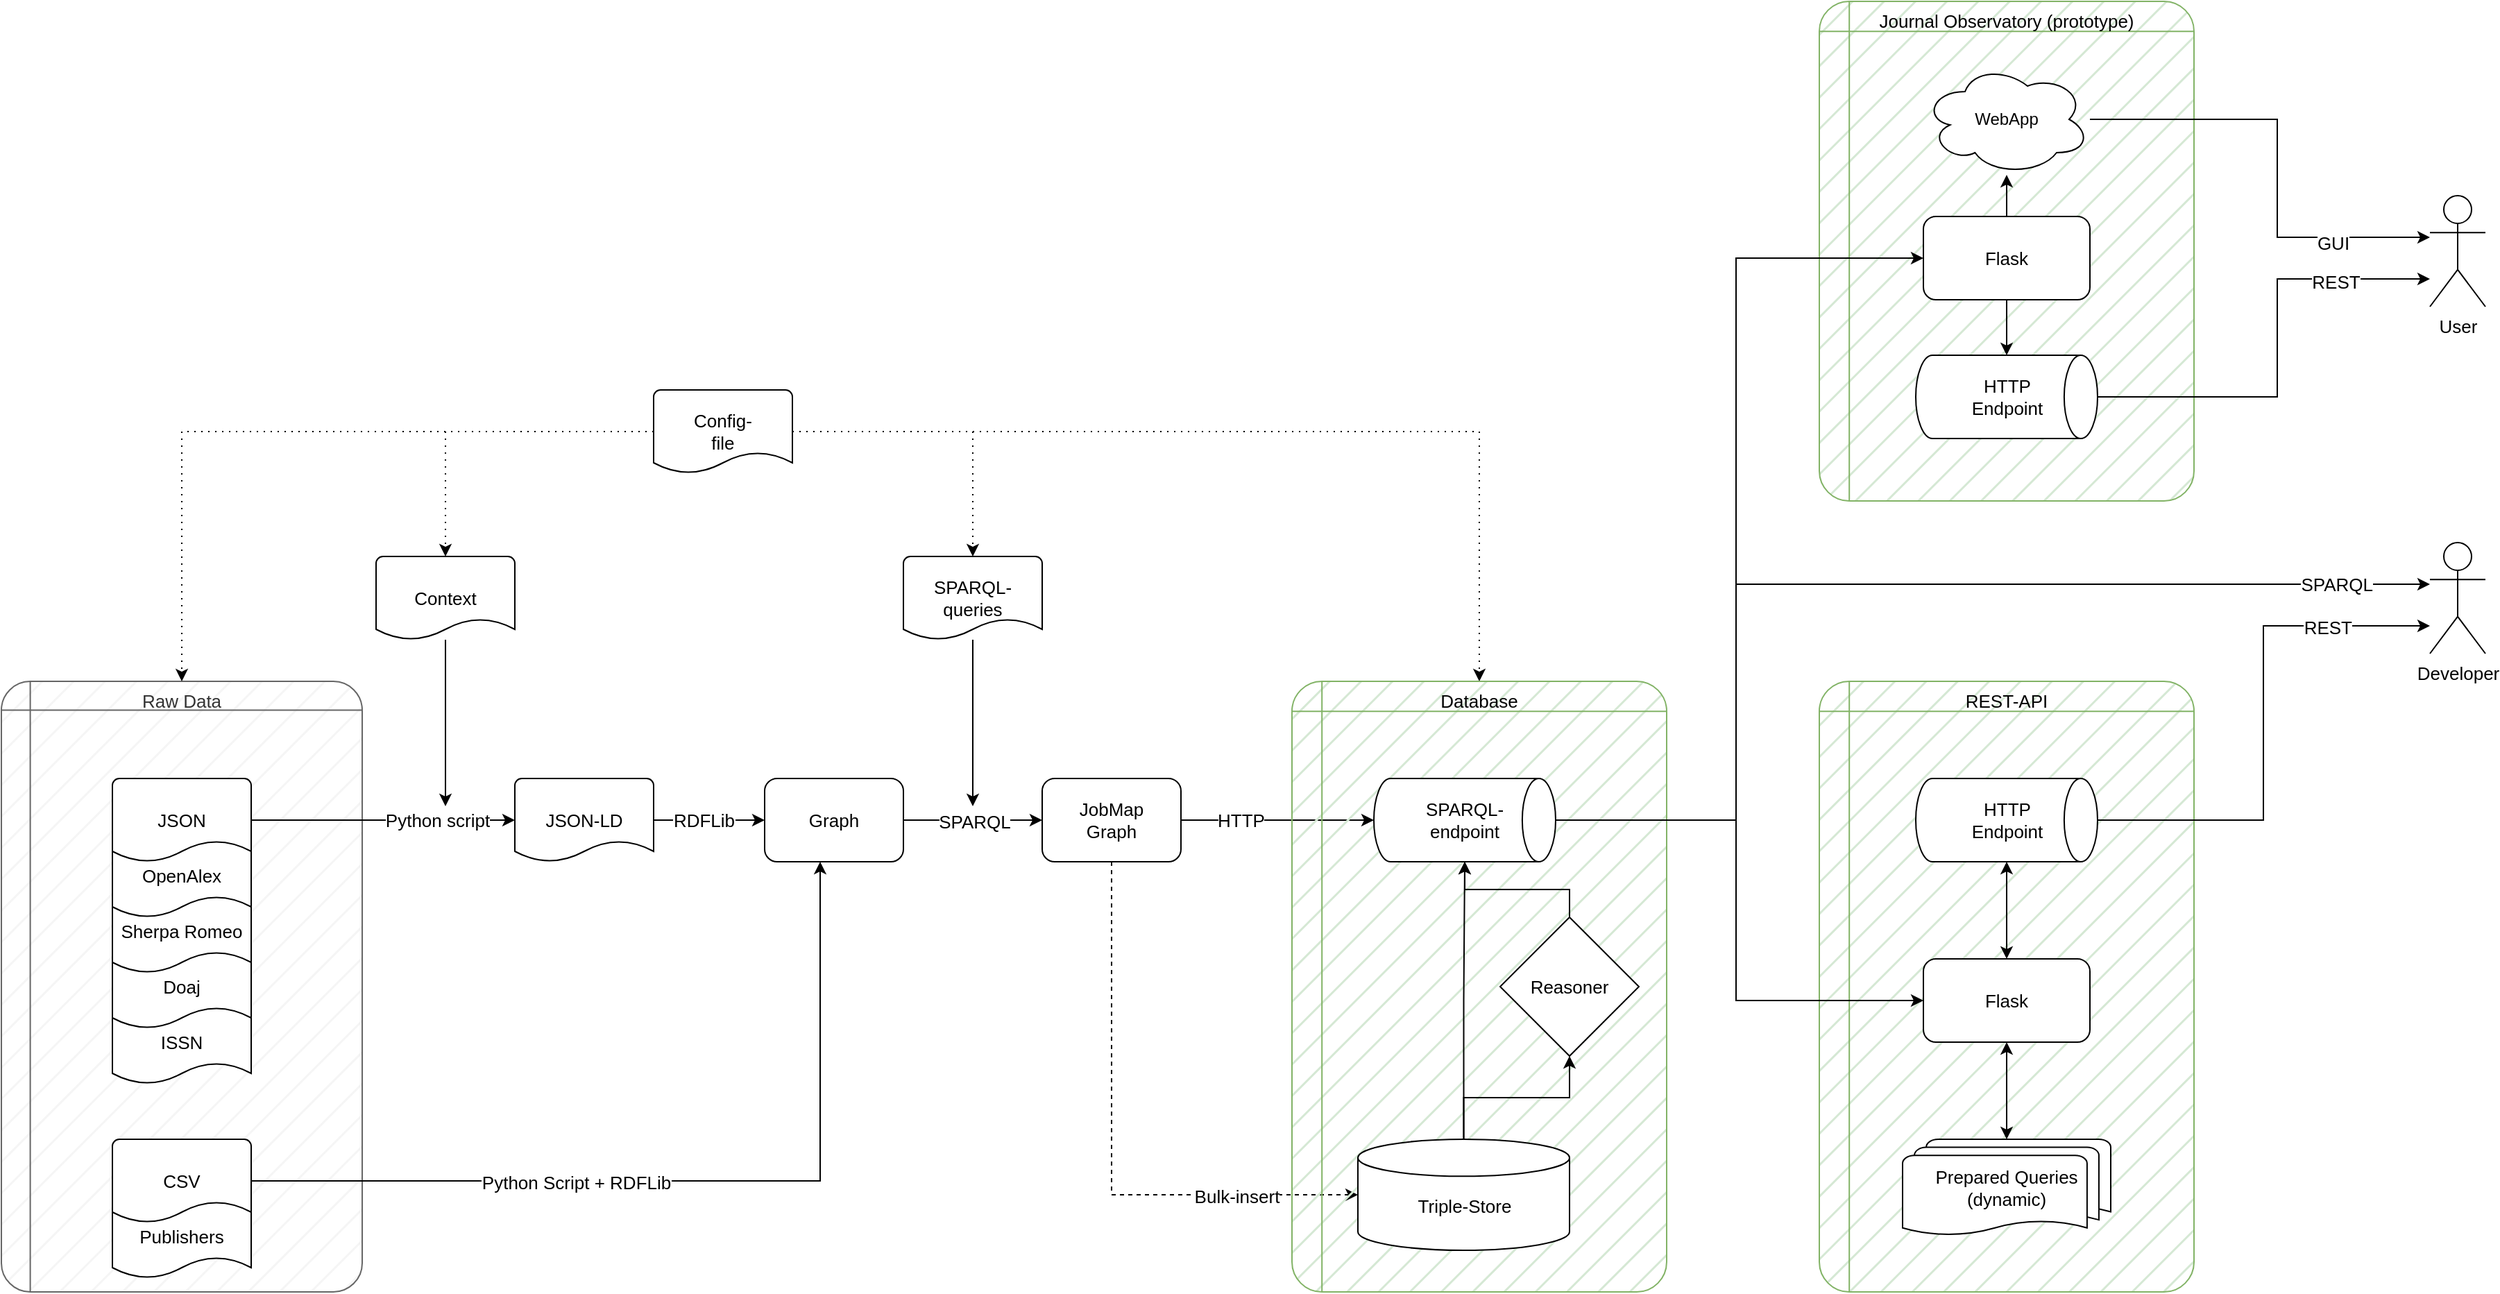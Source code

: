 <mxfile version="20.3.0" type="device" pages="3"><diagram id="MVSMKFAmurCKHKammYGv" name="Pagina-1"><mxGraphModel dx="1754" dy="1262" grid="1" gridSize="10" guides="1" tooltips="1" connect="1" arrows="1" fold="1" page="0" pageScale="1" pageWidth="827" pageHeight="1169" math="0" shadow="0"><root><mxCell id="0"/><mxCell id="1" parent="0"/><mxCell id="OYl2lMFcDW433jI4vJPV-47" value="&lt;div style=&quot;font-size: 13px;&quot;&gt;&lt;span style=&quot;background-color: initial; font-size: 13px;&quot;&gt;Raw Data&lt;/span&gt;&lt;/div&gt;" style="shape=internalStorage;whiteSpace=wrap;html=1;dx=15;dy=15;rounded=1;arcSize=8;strokeWidth=1;fontFamily=Helvetica;fontSize=13;align=center;verticalAlign=top;fillColor=#f5f5f5;fillStyle=hatch;strokeColor=#666666;fontColor=#333333;fontStyle=0" parent="1" vertex="1"><mxGeometry x="-110" y="210" width="260" height="440" as="geometry"/></mxCell><mxCell id="owqt5Rlj1xwHyW1-Dzs3-5" value="Publishers" style="strokeWidth=1;html=1;shape=mxgraph.flowchart.document2;whiteSpace=wrap;size=0.25;fontFamily=Helvetica;fontSize=13;fontStyle=0" vertex="1" parent="1"><mxGeometry x="-30" y="580" width="100" height="60" as="geometry"/></mxCell><mxCell id="OYl2lMFcDW433jI4vJPV-8" style="edgeStyle=orthogonalEdgeStyle;rounded=0;orthogonalLoop=1;jettySize=auto;html=1;fontFamily=Helvetica;fontSize=13;fontStyle=0" parent="1" source="OYl2lMFcDW433jI4vJPV-1" target="OYl2lMFcDW433jI4vJPV-3" edge="1"><mxGeometry relative="1" as="geometry"/></mxCell><mxCell id="OYl2lMFcDW433jI4vJPV-67" value="Python script" style="edgeLabel;html=1;align=center;verticalAlign=middle;resizable=0;points=[];fontSize=13;fontFamily=Helvetica;fontStyle=0" parent="OYl2lMFcDW433jI4vJPV-8" vertex="1" connectable="0"><mxGeometry x="0.303" relative="1" as="geometry"><mxPoint x="10" as="offset"/></mxGeometry></mxCell><mxCell id="OYl2lMFcDW433jI4vJPV-11" style="edgeStyle=orthogonalEdgeStyle;rounded=0;orthogonalLoop=1;jettySize=auto;html=1;fontFamily=Helvetica;fontSize=13;fontStyle=0" parent="1" source="OYl2lMFcDW433jI4vJPV-2" edge="1"><mxGeometry relative="1" as="geometry"><mxPoint x="210" y="300" as="targetPoint"/></mxGeometry></mxCell><mxCell id="OYl2lMFcDW433jI4vJPV-2" value="Context" style="strokeWidth=1;html=1;shape=mxgraph.flowchart.document2;whiteSpace=wrap;size=0.25;fontFamily=Helvetica;fontSize=13;fontStyle=0" parent="1" vertex="1"><mxGeometry x="160" y="120" width="100" height="60" as="geometry"/></mxCell><mxCell id="OYl2lMFcDW433jI4vJPV-9" style="edgeStyle=orthogonalEdgeStyle;rounded=0;orthogonalLoop=1;jettySize=auto;html=1;fontFamily=Helvetica;fontSize=13;fontStyle=0" parent="1" source="OYl2lMFcDW433jI4vJPV-3" target="OYl2lMFcDW433jI4vJPV-6" edge="1"><mxGeometry relative="1" as="geometry"/></mxCell><mxCell id="OYl2lMFcDW433jI4vJPV-30" value="RDFLib" style="edgeLabel;html=1;align=center;verticalAlign=middle;resizable=0;points=[];fontSize=13;fontFamily=Helvetica;fontStyle=0" parent="OYl2lMFcDW433jI4vJPV-9" vertex="1" connectable="0"><mxGeometry x="-0.193" y="2" relative="1" as="geometry"><mxPoint x="3" y="2" as="offset"/></mxGeometry></mxCell><mxCell id="OYl2lMFcDW433jI4vJPV-3" value="JSON-LD" style="strokeWidth=1;html=1;shape=mxgraph.flowchart.document2;whiteSpace=wrap;size=0.25;fontFamily=Helvetica;fontSize=13;fontStyle=0" parent="1" vertex="1"><mxGeometry x="260" y="280" width="100" height="60" as="geometry"/></mxCell><mxCell id="OYl2lMFcDW433jI4vJPV-10" style="edgeStyle=orthogonalEdgeStyle;rounded=0;orthogonalLoop=1;jettySize=auto;html=1;fontFamily=Helvetica;fontSize=13;fontStyle=0" parent="1" source="OYl2lMFcDW433jI4vJPV-6" target="OYl2lMFcDW433jI4vJPV-7" edge="1"><mxGeometry relative="1" as="geometry"/></mxCell><mxCell id="OYl2lMFcDW433jI4vJPV-68" value="SPARQL" style="edgeLabel;html=1;align=center;verticalAlign=middle;resizable=0;points=[];fontSize=13;fontFamily=Helvetica;fontStyle=0" parent="OYl2lMFcDW433jI4vJPV-10" vertex="1" connectable="0"><mxGeometry x="0.205" y="-2" relative="1" as="geometry"><mxPoint x="-10" y="-1" as="offset"/></mxGeometry></mxCell><mxCell id="OYl2lMFcDW433jI4vJPV-6" value="Graph" style="rounded=1;whiteSpace=wrap;html=1;fontFamily=Helvetica;fontSize=13;strokeWidth=1;fontStyle=0" parent="1" vertex="1"><mxGeometry x="440" y="280" width="100" height="60" as="geometry"/></mxCell><mxCell id="OYl2lMFcDW433jI4vJPV-15" style="edgeStyle=orthogonalEdgeStyle;rounded=0;orthogonalLoop=1;jettySize=auto;html=1;fontFamily=Helvetica;fontSize=13;dashed=1;dashPattern=1 4;fontStyle=0" parent="1" source="OYl2lMFcDW433jI4vJPV-14" target="OYl2lMFcDW433jI4vJPV-47" edge="1"><mxGeometry relative="1" as="geometry"/></mxCell><mxCell id="OYl2lMFcDW433jI4vJPV-29" style="edgeStyle=orthogonalEdgeStyle;rounded=0;orthogonalLoop=1;jettySize=auto;html=1;dashed=1;fontFamily=Helvetica;fontSize=13;dashPattern=1 4;fontStyle=0" parent="1" source="OYl2lMFcDW433jI4vJPV-14" target="OYl2lMFcDW433jI4vJPV-18" edge="1"><mxGeometry relative="1" as="geometry"/></mxCell><mxCell id="OYl2lMFcDW433jI4vJPV-49" style="edgeStyle=orthogonalEdgeStyle;rounded=0;orthogonalLoop=1;jettySize=auto;html=1;fontFamily=Helvetica;fontSize=13;dashed=1;dashPattern=1 4;fontStyle=0" parent="1" source="OYl2lMFcDW433jI4vJPV-14" target="OYl2lMFcDW433jI4vJPV-2" edge="1"><mxGeometry relative="1" as="geometry"/></mxCell><mxCell id="OYl2lMFcDW433jI4vJPV-50" style="edgeStyle=orthogonalEdgeStyle;rounded=0;orthogonalLoop=1;jettySize=auto;html=1;fontFamily=Helvetica;fontSize=13;dashed=1;dashPattern=1 4;fontStyle=0" parent="1" source="OYl2lMFcDW433jI4vJPV-14" target="OYl2lMFcDW433jI4vJPV-5" edge="1"><mxGeometry relative="1" as="geometry"/></mxCell><mxCell id="OYl2lMFcDW433jI4vJPV-14" value="Config-&lt;br style=&quot;font-size: 13px;&quot;&gt;file" style="strokeWidth=1;html=1;shape=mxgraph.flowchart.document2;whiteSpace=wrap;size=0.25;fontFamily=Helvetica;fontSize=13;fontStyle=0" parent="1" vertex="1"><mxGeometry x="360" width="100" height="60" as="geometry"/></mxCell><mxCell id="OYl2lMFcDW433jI4vJPV-5" value="SPARQL-&lt;br style=&quot;font-size: 13px;&quot;&gt;queries" style="strokeWidth=1;html=1;shape=mxgraph.flowchart.document2;whiteSpace=wrap;size=0.25;fontFamily=Helvetica;fontSize=13;fontStyle=0" parent="1" vertex="1"><mxGeometry x="540" y="120" width="100" height="60" as="geometry"/></mxCell><mxCell id="OYl2lMFcDW433jI4vJPV-26" style="edgeStyle=orthogonalEdgeStyle;rounded=0;orthogonalLoop=1;jettySize=auto;html=1;fontFamily=Helvetica;fontSize=13;fontStyle=0" parent="1" source="OYl2lMFcDW433jI4vJPV-7" target="OYl2lMFcDW433jI4vJPV-20" edge="1"><mxGeometry relative="1" as="geometry"/></mxCell><mxCell id="OYl2lMFcDW433jI4vJPV-31" value="HTTP" style="edgeLabel;html=1;align=center;verticalAlign=middle;resizable=0;points=[];fontSize=13;fontFamily=Helvetica;fontStyle=0" parent="OYl2lMFcDW433jI4vJPV-26" vertex="1" connectable="0"><mxGeometry x="-0.247" y="2" relative="1" as="geometry"><mxPoint x="-10" y="2" as="offset"/></mxGeometry></mxCell><mxCell id="OYl2lMFcDW433jI4vJPV-28" style="edgeStyle=orthogonalEdgeStyle;rounded=0;orthogonalLoop=1;jettySize=auto;html=1;fontFamily=Helvetica;fontSize=13;dashed=1;fontStyle=0" parent="1" source="OYl2lMFcDW433jI4vJPV-7" target="OYl2lMFcDW433jI4vJPV-16" edge="1"><mxGeometry relative="1" as="geometry"><Array as="points"><mxPoint x="690" y="580"/></Array></mxGeometry></mxCell><mxCell id="OYl2lMFcDW433jI4vJPV-32" value="Bulk-insert" style="edgeLabel;html=1;align=center;verticalAlign=middle;resizable=0;points=[];fontSize=13;fontFamily=Helvetica;fontStyle=0" parent="OYl2lMFcDW433jI4vJPV-28" vertex="1" connectable="0"><mxGeometry x="0.133" y="-3" relative="1" as="geometry"><mxPoint x="93" y="4" as="offset"/></mxGeometry></mxCell><mxCell id="OYl2lMFcDW433jI4vJPV-7" value="JobMap&lt;br style=&quot;font-size: 13px;&quot;&gt;Graph" style="rounded=1;whiteSpace=wrap;html=1;fontFamily=Helvetica;fontSize=13;strokeWidth=1;fontStyle=0" parent="1" vertex="1"><mxGeometry x="640" y="280" width="100" height="60" as="geometry"/></mxCell><mxCell id="OYl2lMFcDW433jI4vJPV-12" style="edgeStyle=orthogonalEdgeStyle;rounded=0;orthogonalLoop=1;jettySize=auto;html=1;fontFamily=Helvetica;fontSize=13;fontStyle=0" parent="1" source="OYl2lMFcDW433jI4vJPV-5" edge="1"><mxGeometry relative="1" as="geometry"><mxPoint x="590" y="300" as="targetPoint"/></mxGeometry></mxCell><mxCell id="OYl2lMFcDW433jI4vJPV-27" value="" style="group;fontSize=13;fontStyle=0" parent="1" vertex="1" connectable="0"><mxGeometry x="820" y="210" width="270" height="440" as="geometry"/></mxCell><mxCell id="OYl2lMFcDW433jI4vJPV-18" value="&lt;div style=&quot;font-size: 13px;&quot;&gt;&lt;span style=&quot;background-color: initial; font-size: 13px;&quot;&gt;Database&lt;/span&gt;&lt;/div&gt;" style="shape=internalStorage;whiteSpace=wrap;html=1;dx=15;dy=15;rounded=1;arcSize=8;strokeWidth=1;fontFamily=Helvetica;fontSize=13;align=center;verticalAlign=top;fillColor=#d5e8d4;fillStyle=hatch;strokeColor=#82b366;fontStyle=0" parent="OYl2lMFcDW433jI4vJPV-27" vertex="1"><mxGeometry width="270" height="440" as="geometry"/></mxCell><mxCell id="OYl2lMFcDW433jI4vJPV-16" value="&lt;br style=&quot;font-size: 13px;&quot;&gt;Triple-Store" style="strokeWidth=1;html=1;shape=mxgraph.flowchart.database;whiteSpace=wrap;fontFamily=Helvetica;fontSize=13;fontStyle=0" parent="OYl2lMFcDW433jI4vJPV-27" vertex="1"><mxGeometry x="47.5" y="330" width="152.5" height="80" as="geometry"/></mxCell><mxCell id="OYl2lMFcDW433jI4vJPV-20" value="SPARQL-&lt;br style=&quot;font-size: 13px;&quot;&gt;endpoint" style="strokeWidth=1;html=1;shape=mxgraph.flowchart.direct_data;whiteSpace=wrap;fontFamily=Helvetica;fontSize=13;fillColor=default;fontStyle=0" parent="OYl2lMFcDW433jI4vJPV-27" vertex="1"><mxGeometry x="59" y="70" width="131" height="60" as="geometry"/></mxCell><mxCell id="OYl2lMFcDW433jI4vJPV-23" style="edgeStyle=orthogonalEdgeStyle;rounded=0;orthogonalLoop=1;jettySize=auto;html=1;fontFamily=Helvetica;fontSize=13;fontStyle=0" parent="OYl2lMFcDW433jI4vJPV-27" source="OYl2lMFcDW433jI4vJPV-16" target="OYl2lMFcDW433jI4vJPV-20" edge="1"><mxGeometry relative="1" as="geometry"/></mxCell><mxCell id="OYl2lMFcDW433jI4vJPV-25" style="rounded=0;orthogonalLoop=1;jettySize=auto;html=1;fontFamily=Helvetica;fontSize=13;edgeStyle=orthogonalEdgeStyle;fontStyle=0" parent="OYl2lMFcDW433jI4vJPV-27" source="OYl2lMFcDW433jI4vJPV-22" target="OYl2lMFcDW433jI4vJPV-20" edge="1"><mxGeometry relative="1" as="geometry"/></mxCell><mxCell id="OYl2lMFcDW433jI4vJPV-22" value="Reasoner" style="strokeWidth=1;html=1;shape=mxgraph.flowchart.decision;whiteSpace=wrap;fillStyle=auto;fontFamily=Helvetica;fontSize=13;fontStyle=0" parent="OYl2lMFcDW433jI4vJPV-27" vertex="1"><mxGeometry x="150" y="170" width="100" height="100" as="geometry"/></mxCell><mxCell id="OYl2lMFcDW433jI4vJPV-24" style="rounded=0;orthogonalLoop=1;jettySize=auto;html=1;fontFamily=Helvetica;fontSize=13;edgeStyle=orthogonalEdgeStyle;fontStyle=0" parent="OYl2lMFcDW433jI4vJPV-27" source="OYl2lMFcDW433jI4vJPV-16" target="OYl2lMFcDW433jI4vJPV-22" edge="1"><mxGeometry relative="1" as="geometry"/></mxCell><mxCell id="OYl2lMFcDW433jI4vJPV-35" style="edgeStyle=orthogonalEdgeStyle;rounded=0;orthogonalLoop=1;jettySize=auto;html=1;fontFamily=Helvetica;fontSize=13;fontStyle=0" parent="1" source="OYl2lMFcDW433jI4vJPV-33" target="OYl2lMFcDW433jI4vJPV-6" edge="1"><mxGeometry relative="1" as="geometry"><Array as="points"><mxPoint x="480" y="570"/></Array></mxGeometry></mxCell><mxCell id="OYl2lMFcDW433jI4vJPV-37" value="Python Script + RDFLib" style="edgeLabel;html=1;align=center;verticalAlign=middle;resizable=0;points=[];fontSize=13;fontFamily=Helvetica;fontStyle=0" parent="OYl2lMFcDW433jI4vJPV-35" vertex="1" connectable="0"><mxGeometry x="-0.519" y="-1" relative="1" as="geometry"><mxPoint x="80" as="offset"/></mxGeometry></mxCell><mxCell id="OYl2lMFcDW433jI4vJPV-33" value="CSV" style="strokeWidth=1;html=1;shape=mxgraph.flowchart.document2;whiteSpace=wrap;size=0.25;fontFamily=Helvetica;fontSize=13;fontStyle=0" parent="1" vertex="1"><mxGeometry x="-30" y="540" width="100" height="60" as="geometry"/></mxCell><mxCell id="OYl2lMFcDW433jI4vJPV-53" value="&lt;div style=&quot;font-size: 13px;&quot;&gt;&lt;span style=&quot;background-color: initial; font-size: 13px;&quot;&gt;REST-API&lt;/span&gt;&lt;/div&gt;" style="shape=internalStorage;whiteSpace=wrap;html=1;dx=15;dy=15;rounded=1;arcSize=8;strokeWidth=1;fontFamily=Helvetica;fontSize=13;align=center;verticalAlign=top;fillColor=#d5e8d4;fillStyle=hatch;strokeColor=#82b366;fontStyle=0" parent="1" vertex="1"><mxGeometry x="1200" y="210" width="270" height="440" as="geometry"/></mxCell><mxCell id="OYl2lMFcDW433jI4vJPV-63" style="edgeStyle=orthogonalEdgeStyle;rounded=0;orthogonalLoop=1;jettySize=auto;html=1;fontFamily=Helvetica;fontSize=13;fontStyle=0" parent="1" source="OYl2lMFcDW433jI4vJPV-55" edge="1" target="FDl1hDKSFhKGpshshyp9-9"><mxGeometry relative="1" as="geometry"><mxPoint x="1880" y="200" as="targetPoint"/><Array as="points"><mxPoint x="1520" y="310"/><mxPoint x="1520" y="170"/></Array></mxGeometry></mxCell><mxCell id="OYl2lMFcDW433jI4vJPV-70" value="REST" style="edgeLabel;html=1;align=right;verticalAlign=middle;resizable=0;points=[];fontSize=13;fontFamily=Helvetica;fontStyle=0" parent="OYl2lMFcDW433jI4vJPV-63" vertex="1" connectable="0"><mxGeometry x="0.866" y="-1" relative="1" as="geometry"><mxPoint x="-30" as="offset"/></mxGeometry></mxCell><mxCell id="OYl2lMFcDW433jI4vJPV-55" value="HTTP&lt;br style=&quot;font-size: 13px;&quot;&gt;Endpoint" style="strokeWidth=1;html=1;shape=mxgraph.flowchart.direct_data;whiteSpace=wrap;fontFamily=Helvetica;fontSize=13;fillColor=default;fontStyle=0" parent="1" vertex="1"><mxGeometry x="1269.5" y="280" width="131" height="60" as="geometry"/></mxCell><mxCell id="OYl2lMFcDW433jI4vJPV-61" value="Prepared Queries&lt;br style=&quot;font-size: 13px;&quot;&gt;(dynamic)" style="strokeWidth=1;html=1;shape=mxgraph.flowchart.multi-document;whiteSpace=wrap;fillStyle=auto;fontFamily=Helvetica;fontSize=13;fontStyle=0" parent="1" vertex="1"><mxGeometry x="1260" y="540" width="150" height="70" as="geometry"/></mxCell><mxCell id="OYl2lMFcDW433jI4vJPV-64" style="edgeStyle=orthogonalEdgeStyle;rounded=0;orthogonalLoop=1;jettySize=auto;html=1;fontFamily=Helvetica;fontSize=13;startArrow=classic;startFill=1;fontStyle=0" parent="1" source="OYl2lMFcDW433jI4vJPV-62" target="OYl2lMFcDW433jI4vJPV-55" edge="1"><mxGeometry relative="1" as="geometry"/></mxCell><mxCell id="OYl2lMFcDW433jI4vJPV-66" style="edgeStyle=orthogonalEdgeStyle;rounded=0;orthogonalLoop=1;jettySize=auto;html=1;fontFamily=Helvetica;fontSize=13;startArrow=classic;startFill=1;fontStyle=0" parent="1" source="OYl2lMFcDW433jI4vJPV-62" target="OYl2lMFcDW433jI4vJPV-61" edge="1"><mxGeometry relative="1" as="geometry"/></mxCell><mxCell id="OYl2lMFcDW433jI4vJPV-62" value="Flask" style="rounded=1;whiteSpace=wrap;html=1;fillStyle=auto;fontFamily=Helvetica;fontSize=13;strokeWidth=1;fontStyle=0" parent="1" vertex="1"><mxGeometry x="1275" y="410" width="120" height="60" as="geometry"/></mxCell><mxCell id="OYl2lMFcDW433jI4vJPV-65" style="edgeStyle=orthogonalEdgeStyle;rounded=0;orthogonalLoop=1;jettySize=auto;html=1;fontFamily=Helvetica;fontSize=13;fontStyle=0" parent="1" source="OYl2lMFcDW433jI4vJPV-20" target="OYl2lMFcDW433jI4vJPV-62" edge="1"><mxGeometry relative="1" as="geometry"><Array as="points"><mxPoint x="1140" y="310"/><mxPoint x="1140" y="440"/></Array></mxGeometry></mxCell><mxCell id="owqt5Rlj1xwHyW1-Dzs3-4" value="ISSN" style="strokeWidth=1;html=1;shape=mxgraph.flowchart.document2;whiteSpace=wrap;size=0.25;fontFamily=Helvetica;fontSize=13;fontStyle=0" vertex="1" parent="1"><mxGeometry x="-30" y="440" width="100" height="60" as="geometry"/></mxCell><mxCell id="owqt5Rlj1xwHyW1-Dzs3-3" value="Doaj" style="strokeWidth=1;html=1;shape=mxgraph.flowchart.document2;whiteSpace=wrap;size=0.25;fontFamily=Helvetica;fontSize=13;fontStyle=0" vertex="1" parent="1"><mxGeometry x="-30" y="400" width="100" height="60" as="geometry"/></mxCell><mxCell id="owqt5Rlj1xwHyW1-Dzs3-2" value="Sherpa Romeo" style="strokeWidth=1;html=1;shape=mxgraph.flowchart.document2;whiteSpace=wrap;size=0.25;fontFamily=Helvetica;fontSize=13;fontStyle=0" vertex="1" parent="1"><mxGeometry x="-30" y="360" width="100" height="60" as="geometry"/></mxCell><mxCell id="owqt5Rlj1xwHyW1-Dzs3-1" value="OpenAlex&lt;span style=&quot;color: rgba(0, 0, 0, 0); font-family: monospace; font-size: 0px; text-align: start;&quot;&gt;%3CmxGraphModel%3E%3Croot%3E%3CmxCell%20id%3D%220%22%2F%3E%3CmxCell%20id%3D%221%22%20parent%3D%220%22%2F%3E%3CmxCell%20id%3D%222%22%20value%3D%22JSON%22%20style%3D%22strokeWidth%3D1%3Bhtml%3D1%3Bshape%3Dmxgraph.flowchart.document2%3BwhiteSpace%3Dwrap%3Bsize%3D0.25%3BfontFamily%3DHelvetica%3BfontSize%3D13%3BfontStyle%3D0%22%20vertex%3D%221%22%20parent%3D%221%22%3E%3CmxGeometry%20x%3D%22-30%22%20y%3D%22280%22%20width%3D%22100%22%20height%3D%2260%22%20as%3D%22geometry%22%2F%3E%3C%2FmxCell%3E%3C%2Froot%3E%3C%2FmxGraphModel%3E&lt;/span&gt;" style="strokeWidth=1;html=1;shape=mxgraph.flowchart.document2;whiteSpace=wrap;size=0.25;fontFamily=Helvetica;fontSize=13;fontStyle=0" vertex="1" parent="1"><mxGeometry x="-30" y="320" width="100" height="60" as="geometry"/></mxCell><mxCell id="OYl2lMFcDW433jI4vJPV-1" value="JSON" style="strokeWidth=1;html=1;shape=mxgraph.flowchart.document2;whiteSpace=wrap;size=0.25;fontFamily=Helvetica;fontSize=13;fontStyle=0" parent="1" vertex="1"><mxGeometry x="-30" y="280" width="100" height="60" as="geometry"/></mxCell><mxCell id="FDl1hDKSFhKGpshshyp9-6" value="" style="group" vertex="1" connectable="0" parent="1"><mxGeometry x="1200" y="-280" width="270" height="360" as="geometry"/></mxCell><mxCell id="FDl1hDKSFhKGpshshyp9-1" value="&lt;div style=&quot;font-size: 13px;&quot;&gt;&lt;span style=&quot;background-color: initial; font-size: 13px;&quot;&gt;Journal Observatory (prototype)&lt;/span&gt;&lt;/div&gt;" style="shape=internalStorage;whiteSpace=wrap;html=1;dx=15;dy=15;rounded=1;arcSize=8;strokeWidth=1;fontFamily=Helvetica;fontSize=13;align=center;verticalAlign=top;fillColor=#d5e8d4;fillStyle=hatch;strokeColor=#82b366;fontStyle=0" vertex="1" parent="FDl1hDKSFhKGpshshyp9-6"><mxGeometry width="270" height="360" as="geometry"/></mxCell><mxCell id="FDl1hDKSFhKGpshshyp9-7" style="edgeStyle=orthogonalEdgeStyle;rounded=0;orthogonalLoop=1;jettySize=auto;html=1;" edge="1" parent="FDl1hDKSFhKGpshshyp9-6" source="FDl1hDKSFhKGpshshyp9-2" target="FDl1hDKSFhKGpshshyp9-5"><mxGeometry relative="1" as="geometry"/></mxCell><mxCell id="FDl1hDKSFhKGpshshyp9-2" value="Flask" style="rounded=1;whiteSpace=wrap;html=1;fillStyle=auto;fontFamily=Helvetica;fontSize=13;strokeWidth=1;fontStyle=0" vertex="1" parent="FDl1hDKSFhKGpshshyp9-6"><mxGeometry x="75" y="155" width="120" height="60" as="geometry"/></mxCell><mxCell id="FDl1hDKSFhKGpshshyp9-3" value="HTTP&lt;br style=&quot;font-size: 13px;&quot;&gt;Endpoint" style="strokeWidth=1;html=1;shape=mxgraph.flowchart.direct_data;whiteSpace=wrap;fontFamily=Helvetica;fontSize=13;fillColor=default;fontStyle=0" vertex="1" parent="FDl1hDKSFhKGpshshyp9-6"><mxGeometry x="69.5" y="255" width="131" height="60" as="geometry"/></mxCell><mxCell id="FDl1hDKSFhKGpshshyp9-4" style="edgeStyle=orthogonalEdgeStyle;rounded=0;orthogonalLoop=1;jettySize=auto;html=1;" edge="1" parent="FDl1hDKSFhKGpshshyp9-6" source="FDl1hDKSFhKGpshshyp9-2" target="FDl1hDKSFhKGpshshyp9-3"><mxGeometry relative="1" as="geometry"/></mxCell><mxCell id="FDl1hDKSFhKGpshshyp9-5" value="WebApp" style="ellipse;shape=cloud;whiteSpace=wrap;html=1;" vertex="1" parent="FDl1hDKSFhKGpshshyp9-6"><mxGeometry x="75" y="45" width="120" height="80" as="geometry"/></mxCell><mxCell id="FDl1hDKSFhKGpshshyp9-8" value="User" style="shape=umlActor;verticalLabelPosition=bottom;verticalAlign=top;html=1;outlineConnect=0;fontSize=13;" vertex="1" parent="1"><mxGeometry x="1640" y="-140" width="40" height="80" as="geometry"/></mxCell><mxCell id="FDl1hDKSFhKGpshshyp9-9" value="Developer" style="shape=umlActor;verticalLabelPosition=bottom;verticalAlign=top;html=1;outlineConnect=0;fontSize=13;" vertex="1" parent="1"><mxGeometry x="1640" y="110" width="40" height="80" as="geometry"/></mxCell><mxCell id="FDl1hDKSFhKGpshshyp9-10" style="edgeStyle=orthogonalEdgeStyle;rounded=0;orthogonalLoop=1;jettySize=auto;html=1;" edge="1" parent="1" source="OYl2lMFcDW433jI4vJPV-20" target="FDl1hDKSFhKGpshshyp9-2"><mxGeometry relative="1" as="geometry"><Array as="points"><mxPoint x="1140" y="310"/><mxPoint x="1140" y="-95"/></Array></mxGeometry></mxCell><mxCell id="OYl2lMFcDW433jI4vJPV-51" style="edgeStyle=orthogonalEdgeStyle;rounded=0;orthogonalLoop=1;jettySize=auto;html=1;fontFamily=Helvetica;fontSize=13;fontStyle=0" parent="1" source="OYl2lMFcDW433jI4vJPV-20" edge="1" target="FDl1hDKSFhKGpshshyp9-9"><mxGeometry relative="1" as="geometry"><mxPoint x="1880" y="140" as="targetPoint"/><Array as="points"><mxPoint x="1140" y="310"/><mxPoint x="1140" y="140"/></Array></mxGeometry></mxCell><mxCell id="FDl1hDKSFhKGpshshyp9-11" value="SPARQL" style="edgeLabel;html=1;align=right;verticalAlign=middle;resizable=0;points=[];fontSize=13;fontFamily=Helvetica;fontStyle=0" vertex="1" connectable="0" parent="1"><mxGeometry x="1579.998" y="140" as="geometry"><mxPoint x="20" as="offset"/></mxGeometry></mxCell><mxCell id="FDl1hDKSFhKGpshshyp9-14" style="edgeStyle=orthogonalEdgeStyle;rounded=0;orthogonalLoop=1;jettySize=auto;html=1;" edge="1" parent="1" source="FDl1hDKSFhKGpshshyp9-3" target="FDl1hDKSFhKGpshshyp9-8"><mxGeometry relative="1" as="geometry"><Array as="points"><mxPoint x="1530" y="5"/><mxPoint x="1530" y="-80"/></Array></mxGeometry></mxCell><mxCell id="FDl1hDKSFhKGpshshyp9-16" value="REST" style="edgeLabel;html=1;align=center;verticalAlign=middle;resizable=0;points=[];fontSize=13;" vertex="1" connectable="0" parent="FDl1hDKSFhKGpshshyp9-14"><mxGeometry x="0.58" y="-2" relative="1" as="geometry"><mxPoint as="offset"/></mxGeometry></mxCell><mxCell id="FDl1hDKSFhKGpshshyp9-15" style="edgeStyle=orthogonalEdgeStyle;rounded=0;orthogonalLoop=1;jettySize=auto;html=1;" edge="1" parent="1" source="FDl1hDKSFhKGpshshyp9-5" target="FDl1hDKSFhKGpshshyp9-8"><mxGeometry relative="1" as="geometry"><Array as="points"><mxPoint x="1530" y="-195"/><mxPoint x="1530" y="-110"/></Array></mxGeometry></mxCell><mxCell id="FDl1hDKSFhKGpshshyp9-17" value="GUI" style="edgeLabel;html=1;align=center;verticalAlign=middle;resizable=0;points=[];fontSize=13;" vertex="1" connectable="0" parent="FDl1hDKSFhKGpshshyp9-15"><mxGeometry x="0.546" y="-4" relative="1" as="geometry"><mxPoint x="5" as="offset"/></mxGeometry></mxCell></root></mxGraphModel></diagram><diagram name="Translation" id="sYjRMdspxLm2aWLChJIe"><mxGraphModel dx="1822" dy="905" grid="1" gridSize="10" guides="1" tooltips="1" connect="1" arrows="1" fold="1" page="0" pageScale="1" pageWidth="827" pageHeight="1169" math="0" shadow="0"><root><mxCell id="c2gxaEiidWVU3qyEdAq_-0"/><mxCell id="c2gxaEiidWVU3qyEdAq_-1" parent="c2gxaEiidWVU3qyEdAq_-0"/><mxCell id="c2gxaEiidWVU3qyEdAq_-2" value="&lt;div style=&quot;font-size: 13px;&quot;&gt;&lt;span style=&quot;background-color: initial; font-size: 13px;&quot;&gt;Raw Data&lt;/span&gt;&lt;/div&gt;" style="shape=internalStorage;whiteSpace=wrap;html=1;dx=15;dy=15;rounded=1;arcSize=8;strokeWidth=1;fontFamily=Helvetica;fontSize=13;align=center;verticalAlign=top;fillColor=#f5f5f5;fillStyle=hatch;strokeColor=#666666;fontColor=#333333;fontStyle=0" vertex="1" parent="c2gxaEiidWVU3qyEdAq_-1"><mxGeometry x="-110" y="210" width="260" height="460" as="geometry"/></mxCell><mxCell id="c2gxaEiidWVU3qyEdAq_-3" value="Publishers" style="strokeWidth=1;html=1;shape=mxgraph.flowchart.document2;whiteSpace=wrap;size=0.25;fontFamily=Helvetica;fontSize=13;fontStyle=0;fillColor=#d5e8d4;strokeColor=#82b366;" vertex="1" parent="c2gxaEiidWVU3qyEdAq_-1"><mxGeometry x="-30" y="580" width="100" height="60" as="geometry"/></mxCell><mxCell id="c2gxaEiidWVU3qyEdAq_-4" style="edgeStyle=orthogonalEdgeStyle;rounded=0;orthogonalLoop=1;jettySize=auto;html=1;fontFamily=Helvetica;fontSize=13;fontStyle=0" edge="1" parent="c2gxaEiidWVU3qyEdAq_-1" source="c2gxaEiidWVU3qyEdAq_-50" target="c2gxaEiidWVU3qyEdAq_-10"><mxGeometry relative="1" as="geometry"/></mxCell><mxCell id="c2gxaEiidWVU3qyEdAq_-5" value="Python script" style="edgeLabel;html=1;align=center;verticalAlign=middle;resizable=0;points=[];fontSize=13;fontFamily=Helvetica;fontStyle=0" vertex="1" connectable="0" parent="c2gxaEiidWVU3qyEdAq_-4"><mxGeometry x="0.303" relative="1" as="geometry"><mxPoint x="10" as="offset"/></mxGeometry></mxCell><mxCell id="c2gxaEiidWVU3qyEdAq_-6" style="edgeStyle=orthogonalEdgeStyle;rounded=0;orthogonalLoop=1;jettySize=auto;html=1;fontFamily=Helvetica;fontSize=13;fontStyle=0" edge="1" parent="c2gxaEiidWVU3qyEdAq_-1" source="c2gxaEiidWVU3qyEdAq_-7"><mxGeometry relative="1" as="geometry"><mxPoint x="210" y="300" as="targetPoint"/></mxGeometry></mxCell><mxCell id="c2gxaEiidWVU3qyEdAq_-7" value="Context" style="strokeWidth=1;html=1;shape=mxgraph.flowchart.document2;whiteSpace=wrap;size=0.25;fontFamily=Helvetica;fontSize=13;fontStyle=0" vertex="1" parent="c2gxaEiidWVU3qyEdAq_-1"><mxGeometry x="160" y="120" width="100" height="60" as="geometry"/></mxCell><mxCell id="c2gxaEiidWVU3qyEdAq_-8" style="edgeStyle=orthogonalEdgeStyle;rounded=0;orthogonalLoop=1;jettySize=auto;html=1;fontFamily=Helvetica;fontSize=13;fontStyle=0" edge="1" parent="c2gxaEiidWVU3qyEdAq_-1" source="c2gxaEiidWVU3qyEdAq_-10" target="c2gxaEiidWVU3qyEdAq_-13"><mxGeometry relative="1" as="geometry"/></mxCell><mxCell id="c2gxaEiidWVU3qyEdAq_-9" value="RDFLib" style="edgeLabel;html=1;align=center;verticalAlign=middle;resizable=0;points=[];fontSize=13;fontFamily=Helvetica;fontStyle=0" vertex="1" connectable="0" parent="c2gxaEiidWVU3qyEdAq_-8"><mxGeometry x="-0.193" y="2" relative="1" as="geometry"><mxPoint x="3" y="2" as="offset"/></mxGeometry></mxCell><mxCell id="c2gxaEiidWVU3qyEdAq_-10" value="JSON-LD" style="strokeWidth=1;html=1;shape=mxgraph.flowchart.document2;whiteSpace=wrap;size=0.25;fontFamily=Helvetica;fontSize=13;fontStyle=0" vertex="1" parent="c2gxaEiidWVU3qyEdAq_-1"><mxGeometry x="260" y="280" width="100" height="60" as="geometry"/></mxCell><mxCell id="c2gxaEiidWVU3qyEdAq_-11" style="edgeStyle=orthogonalEdgeStyle;rounded=0;orthogonalLoop=1;jettySize=auto;html=1;fontFamily=Helvetica;fontSize=13;fontStyle=0" edge="1" parent="c2gxaEiidWVU3qyEdAq_-1" source="c2gxaEiidWVU3qyEdAq_-13" target="c2gxaEiidWVU3qyEdAq_-24"><mxGeometry relative="1" as="geometry"/></mxCell><mxCell id="c2gxaEiidWVU3qyEdAq_-12" value="SPARQL" style="edgeLabel;html=1;align=center;verticalAlign=middle;resizable=0;points=[];fontSize=13;fontFamily=Helvetica;fontStyle=0" vertex="1" connectable="0" parent="c2gxaEiidWVU3qyEdAq_-11"><mxGeometry x="0.205" y="-2" relative="1" as="geometry"><mxPoint x="-10" y="-1" as="offset"/></mxGeometry></mxCell><mxCell id="c2gxaEiidWVU3qyEdAq_-13" value="Graph" style="rounded=1;whiteSpace=wrap;html=1;fontFamily=Helvetica;fontSize=13;strokeWidth=1;fontStyle=0" vertex="1" parent="c2gxaEiidWVU3qyEdAq_-1"><mxGeometry x="440" y="280" width="100" height="60" as="geometry"/></mxCell><mxCell id="c2gxaEiidWVU3qyEdAq_-14" style="edgeStyle=orthogonalEdgeStyle;rounded=0;orthogonalLoop=1;jettySize=auto;html=1;fontFamily=Helvetica;fontSize=13;dashed=1;dashPattern=1 4;fontStyle=0" edge="1" parent="c2gxaEiidWVU3qyEdAq_-1" source="c2gxaEiidWVU3qyEdAq_-18" target="c2gxaEiidWVU3qyEdAq_-2"><mxGeometry relative="1" as="geometry"/></mxCell><mxCell id="c2gxaEiidWVU3qyEdAq_-15" style="edgeStyle=orthogonalEdgeStyle;rounded=0;orthogonalLoop=1;jettySize=auto;html=1;dashed=1;fontFamily=Helvetica;fontSize=13;dashPattern=1 4;fontStyle=0" edge="1" parent="c2gxaEiidWVU3qyEdAq_-1" source="c2gxaEiidWVU3qyEdAq_-18" target="c2gxaEiidWVU3qyEdAq_-27"><mxGeometry relative="1" as="geometry"/></mxCell><mxCell id="c2gxaEiidWVU3qyEdAq_-16" style="edgeStyle=orthogonalEdgeStyle;rounded=0;orthogonalLoop=1;jettySize=auto;html=1;fontFamily=Helvetica;fontSize=13;dashed=1;dashPattern=1 4;fontStyle=0" edge="1" parent="c2gxaEiidWVU3qyEdAq_-1" source="c2gxaEiidWVU3qyEdAq_-18" target="c2gxaEiidWVU3qyEdAq_-7"><mxGeometry relative="1" as="geometry"/></mxCell><mxCell id="c2gxaEiidWVU3qyEdAq_-17" style="edgeStyle=orthogonalEdgeStyle;rounded=0;orthogonalLoop=1;jettySize=auto;html=1;fontFamily=Helvetica;fontSize=13;dashed=1;dashPattern=1 4;fontStyle=0" edge="1" parent="c2gxaEiidWVU3qyEdAq_-1" source="c2gxaEiidWVU3qyEdAq_-18" target="c2gxaEiidWVU3qyEdAq_-19"><mxGeometry relative="1" as="geometry"/></mxCell><mxCell id="c2gxaEiidWVU3qyEdAq_-18" value="Config-&lt;br style=&quot;font-size: 13px;&quot;&gt;file" style="strokeWidth=1;html=1;shape=mxgraph.flowchart.document2;whiteSpace=wrap;size=0.25;fontFamily=Helvetica;fontSize=13;fontStyle=0" vertex="1" parent="c2gxaEiidWVU3qyEdAq_-1"><mxGeometry x="360" width="100" height="60" as="geometry"/></mxCell><mxCell id="c2gxaEiidWVU3qyEdAq_-19" value="SPARQL-&lt;br style=&quot;font-size: 13px;&quot;&gt;queries" style="strokeWidth=1;html=1;shape=mxgraph.flowchart.document2;whiteSpace=wrap;size=0.25;fontFamily=Helvetica;fontSize=13;fontStyle=0" vertex="1" parent="c2gxaEiidWVU3qyEdAq_-1"><mxGeometry x="540" y="120" width="100" height="60" as="geometry"/></mxCell><mxCell id="c2gxaEiidWVU3qyEdAq_-20" style="edgeStyle=orthogonalEdgeStyle;rounded=0;orthogonalLoop=1;jettySize=auto;html=1;fontFamily=Helvetica;fontSize=13;fontStyle=0" edge="1" parent="c2gxaEiidWVU3qyEdAq_-1" source="c2gxaEiidWVU3qyEdAq_-24" target="c2gxaEiidWVU3qyEdAq_-29"><mxGeometry relative="1" as="geometry"/></mxCell><mxCell id="c2gxaEiidWVU3qyEdAq_-21" value="HTTP" style="edgeLabel;html=1;align=center;verticalAlign=middle;resizable=0;points=[];fontSize=13;fontFamily=Helvetica;fontStyle=0" vertex="1" connectable="0" parent="c2gxaEiidWVU3qyEdAq_-20"><mxGeometry x="-0.247" y="2" relative="1" as="geometry"><mxPoint x="-10" y="2" as="offset"/></mxGeometry></mxCell><mxCell id="c2gxaEiidWVU3qyEdAq_-22" style="edgeStyle=orthogonalEdgeStyle;rounded=0;orthogonalLoop=1;jettySize=auto;html=1;fontFamily=Helvetica;fontSize=13;dashed=1;fontStyle=0" edge="1" parent="c2gxaEiidWVU3qyEdAq_-1" source="c2gxaEiidWVU3qyEdAq_-24" target="c2gxaEiidWVU3qyEdAq_-28"><mxGeometry relative="1" as="geometry"><Array as="points"><mxPoint x="690" y="580"/></Array></mxGeometry></mxCell><mxCell id="c2gxaEiidWVU3qyEdAq_-23" value="Bulk-insert" style="edgeLabel;html=1;align=center;verticalAlign=middle;resizable=0;points=[];fontSize=13;fontFamily=Helvetica;fontStyle=0" vertex="1" connectable="0" parent="c2gxaEiidWVU3qyEdAq_-22"><mxGeometry x="0.133" y="-3" relative="1" as="geometry"><mxPoint x="83" y="4" as="offset"/></mxGeometry></mxCell><mxCell id="c2gxaEiidWVU3qyEdAq_-24" value="PAD" style="rounded=1;whiteSpace=wrap;html=1;fontFamily=Helvetica;fontSize=13;strokeWidth=2;fontStyle=1;fillColor=#f8cecc;strokeColor=#b85450;" vertex="1" parent="c2gxaEiidWVU3qyEdAq_-1"><mxGeometry x="640" y="280" width="100" height="60" as="geometry"/></mxCell><mxCell id="c2gxaEiidWVU3qyEdAq_-25" style="edgeStyle=orthogonalEdgeStyle;rounded=0;orthogonalLoop=1;jettySize=auto;html=1;fontFamily=Helvetica;fontSize=13;fontStyle=0" edge="1" parent="c2gxaEiidWVU3qyEdAq_-1" source="c2gxaEiidWVU3qyEdAq_-19"><mxGeometry relative="1" as="geometry"><mxPoint x="590" y="300" as="targetPoint"/></mxGeometry></mxCell><mxCell id="c2gxaEiidWVU3qyEdAq_-26" value="" style="group;fontSize=13;fontStyle=0" vertex="1" connectable="0" parent="c2gxaEiidWVU3qyEdAq_-1"><mxGeometry x="820" y="210" width="270" height="440" as="geometry"/></mxCell><mxCell id="c2gxaEiidWVU3qyEdAq_-27" value="&lt;div style=&quot;font-size: 13px;&quot;&gt;&lt;span style=&quot;background-color: initial; font-size: 13px;&quot;&gt;Database&lt;/span&gt;&lt;/div&gt;" style="shape=internalStorage;whiteSpace=wrap;html=1;dx=15;dy=15;rounded=1;arcSize=8;strokeWidth=1;fontFamily=Helvetica;fontSize=13;align=center;verticalAlign=top;fillColor=#d5e8d4;fillStyle=hatch;strokeColor=#82b366;fontStyle=0" vertex="1" parent="c2gxaEiidWVU3qyEdAq_-26"><mxGeometry width="270" height="440" as="geometry"/></mxCell><mxCell id="c2gxaEiidWVU3qyEdAq_-28" value="&lt;br style=&quot;font-size: 13px;&quot;&gt;Triple-Store" style="strokeWidth=1;html=1;shape=mxgraph.flowchart.database;whiteSpace=wrap;fontFamily=Helvetica;fontSize=13;fontStyle=0" vertex="1" parent="c2gxaEiidWVU3qyEdAq_-26"><mxGeometry x="47.5" y="330" width="152.5" height="80" as="geometry"/></mxCell><mxCell id="c2gxaEiidWVU3qyEdAq_-29" value="SPARQL-&lt;br style=&quot;font-size: 13px;&quot;&gt;endpoint" style="strokeWidth=1;html=1;shape=mxgraph.flowchart.direct_data;whiteSpace=wrap;fontFamily=Helvetica;fontSize=13;fillColor=default;fontStyle=0" vertex="1" parent="c2gxaEiidWVU3qyEdAq_-26"><mxGeometry x="59" y="70" width="131" height="60" as="geometry"/></mxCell><mxCell id="c2gxaEiidWVU3qyEdAq_-30" style="edgeStyle=orthogonalEdgeStyle;rounded=0;orthogonalLoop=1;jettySize=auto;html=1;fontFamily=Helvetica;fontSize=13;fontStyle=0" edge="1" parent="c2gxaEiidWVU3qyEdAq_-26" source="c2gxaEiidWVU3qyEdAq_-28" target="c2gxaEiidWVU3qyEdAq_-29"><mxGeometry relative="1" as="geometry"/></mxCell><mxCell id="c2gxaEiidWVU3qyEdAq_-31" style="rounded=0;orthogonalLoop=1;jettySize=auto;html=1;fontFamily=Helvetica;fontSize=13;edgeStyle=orthogonalEdgeStyle;fontStyle=0" edge="1" parent="c2gxaEiidWVU3qyEdAq_-26" source="c2gxaEiidWVU3qyEdAq_-32" target="c2gxaEiidWVU3qyEdAq_-29"><mxGeometry relative="1" as="geometry"/></mxCell><mxCell id="c2gxaEiidWVU3qyEdAq_-32" value="Reasoner" style="strokeWidth=1;html=1;shape=mxgraph.flowchart.decision;whiteSpace=wrap;fillStyle=auto;fontFamily=Helvetica;fontSize=13;fontStyle=0" vertex="1" parent="c2gxaEiidWVU3qyEdAq_-26"><mxGeometry x="150" y="170" width="100" height="100" as="geometry"/></mxCell><mxCell id="c2gxaEiidWVU3qyEdAq_-33" style="rounded=0;orthogonalLoop=1;jettySize=auto;html=1;fontFamily=Helvetica;fontSize=13;edgeStyle=orthogonalEdgeStyle;fontStyle=0" edge="1" parent="c2gxaEiidWVU3qyEdAq_-26" source="c2gxaEiidWVU3qyEdAq_-28" target="c2gxaEiidWVU3qyEdAq_-32"><mxGeometry relative="1" as="geometry"/></mxCell><mxCell id="c2gxaEiidWVU3qyEdAq_-34" style="edgeStyle=orthogonalEdgeStyle;rounded=0;orthogonalLoop=1;jettySize=auto;html=1;fontFamily=Helvetica;fontSize=13;fontStyle=0" edge="1" parent="c2gxaEiidWVU3qyEdAq_-1" source="c2gxaEiidWVU3qyEdAq_-36" target="c2gxaEiidWVU3qyEdAq_-13"><mxGeometry relative="1" as="geometry"><Array as="points"><mxPoint x="490" y="570"/></Array></mxGeometry></mxCell><mxCell id="c2gxaEiidWVU3qyEdAq_-35" value="Python Script + RDFLib" style="edgeLabel;html=1;align=center;verticalAlign=middle;resizable=0;points=[];fontSize=13;fontFamily=Helvetica;fontStyle=0" vertex="1" connectable="0" parent="c2gxaEiidWVU3qyEdAq_-34"><mxGeometry x="-0.519" y="-1" relative="1" as="geometry"><mxPoint x="80" as="offset"/></mxGeometry></mxCell><mxCell id="c2gxaEiidWVU3qyEdAq_-36" value="CSV" style="strokeWidth=1;html=1;shape=mxgraph.flowchart.document2;whiteSpace=wrap;size=0.25;fontFamily=Helvetica;fontSize=13;fontStyle=2" vertex="1" parent="c2gxaEiidWVU3qyEdAq_-1"><mxGeometry x="-30" y="540" width="100" height="60" as="geometry"/></mxCell><mxCell id="c2gxaEiidWVU3qyEdAq_-46" value="ISSN" style="strokeWidth=1;html=1;shape=mxgraph.flowchart.document2;whiteSpace=wrap;size=0.25;fontFamily=Helvetica;fontSize=13;fontStyle=0;fillColor=#d5e8d4;strokeColor=#82b366;" vertex="1" parent="c2gxaEiidWVU3qyEdAq_-1"><mxGeometry x="-30" y="440" width="100" height="60" as="geometry"/></mxCell><mxCell id="c2gxaEiidWVU3qyEdAq_-47" value="Doaj" style="strokeWidth=1;html=1;shape=mxgraph.flowchart.document2;whiteSpace=wrap;size=0.25;fontFamily=Helvetica;fontSize=13;fontStyle=0;fillColor=#d5e8d4;strokeColor=#82b366;" vertex="1" parent="c2gxaEiidWVU3qyEdAq_-1"><mxGeometry x="-30" y="400" width="100" height="60" as="geometry"/></mxCell><mxCell id="c2gxaEiidWVU3qyEdAq_-48" value="Sherpa Romeo" style="strokeWidth=1;html=1;shape=mxgraph.flowchart.document2;whiteSpace=wrap;size=0.25;fontFamily=Helvetica;fontSize=13;fontStyle=0;fillColor=#d5e8d4;strokeColor=#82b366;" vertex="1" parent="c2gxaEiidWVU3qyEdAq_-1"><mxGeometry x="-30" y="360" width="100" height="60" as="geometry"/></mxCell><mxCell id="c2gxaEiidWVU3qyEdAq_-49" value="OpenAlex&lt;span style=&quot;color: rgba(0, 0, 0, 0); font-family: monospace; font-size: 0px; text-align: start;&quot;&gt;%3CmxGraphModel%3E%3Croot%3E%3CmxCell%20id%3D%220%22%2F%3E%3CmxCell%20id%3D%221%22%20parent%3D%220%22%2F%3E%3CmxCell%20id%3D%222%22%20value%3D%22JSON%22%20style%3D%22strokeWidth%3D1%3Bhtml%3D1%3Bshape%3Dmxgraph.flowchart.document2%3BwhiteSpace%3Dwrap%3Bsize%3D0.25%3BfontFamily%3DHelvetica%3BfontSize%3D13%3BfontStyle%3D0%22%20vertex%3D%221%22%20parent%3D%221%22%3E%3CmxGeometry%20x%3D%22-30%22%20y%3D%22280%22%20width%3D%22100%22%20height%3D%2260%22%20as%3D%22geometry%22%2F%3E%3C%2FmxCell%3E%3C%2Froot%3E%3C%2FmxGraphModel%3E&lt;/span&gt;" style="strokeWidth=1;html=1;shape=mxgraph.flowchart.document2;whiteSpace=wrap;size=0.25;fontFamily=Helvetica;fontSize=13;fontStyle=0;fillColor=#d5e8d4;strokeColor=#82b366;" vertex="1" parent="c2gxaEiidWVU3qyEdAq_-1"><mxGeometry x="-30" y="320" width="100" height="60" as="geometry"/></mxCell><mxCell id="c2gxaEiidWVU3qyEdAq_-50" value="JSON" style="strokeWidth=1;html=1;shape=mxgraph.flowchart.document2;whiteSpace=wrap;size=0.25;fontFamily=Helvetica;fontSize=13;fontStyle=2" vertex="1" parent="c2gxaEiidWVU3qyEdAq_-1"><mxGeometry x="-30" y="280" width="100" height="60" as="geometry"/></mxCell><mxCell id="Vpca8BW1lHI1t7FpuzoI-0" style="edgeStyle=orthogonalEdgeStyle;rounded=0;orthogonalLoop=1;jettySize=auto;html=1;fontSize=13;" edge="1" parent="c2gxaEiidWVU3qyEdAq_-1" source="c2gxaEiidWVU3qyEdAq_-29"><mxGeometry relative="1" as="geometry"><mxPoint x="1230" y="310" as="targetPoint"/></mxGeometry></mxCell><mxCell id="Vpca8BW1lHI1t7FpuzoI-1" value="SPARQL" style="edgeLabel;html=1;align=center;verticalAlign=middle;resizable=0;points=[];fontSize=13;" vertex="1" connectable="0" parent="Vpca8BW1lHI1t7FpuzoI-0"><mxGeometry x="0.3" y="2" relative="1" as="geometry"><mxPoint as="offset"/></mxGeometry></mxCell></root></mxGraphModel></diagram><diagram name="Service" id="tJihQ-hHPRBWnKz2Kejf"><mxGraphModel dx="622" dy="1305" grid="1" gridSize="10" guides="1" tooltips="1" connect="1" arrows="1" fold="1" page="0" pageScale="1" pageWidth="827" pageHeight="1169" math="0" shadow="0"><root><mxCell id="goC4X0gb50FKTec_rZcf-0"/><mxCell id="goC4X0gb50FKTec_rZcf-1" parent="goC4X0gb50FKTec_rZcf-0"/><mxCell id="goC4X0gb50FKTec_rZcf-26" value="" style="group;fontSize=13;fontStyle=0" vertex="1" connectable="0" parent="goC4X0gb50FKTec_rZcf-1"><mxGeometry x="810" y="40" width="270" height="440" as="geometry"/></mxCell><mxCell id="goC4X0gb50FKTec_rZcf-27" value="&lt;div style=&quot;font-size: 13px;&quot;&gt;&lt;span style=&quot;background-color: initial; font-size: 13px;&quot;&gt;Database&lt;/span&gt;&lt;/div&gt;" style="shape=internalStorage;whiteSpace=wrap;html=1;dx=15;dy=15;rounded=1;arcSize=8;strokeWidth=1;fontFamily=Helvetica;fontSize=13;align=center;verticalAlign=top;fillColor=#d5e8d4;fillStyle=hatch;strokeColor=#82b366;fontStyle=0" vertex="1" parent="goC4X0gb50FKTec_rZcf-26"><mxGeometry width="270" height="440" as="geometry"/></mxCell><mxCell id="goC4X0gb50FKTec_rZcf-28" value="&lt;br style=&quot;font-size: 13px;&quot;&gt;Triple-Store" style="strokeWidth=1;html=1;shape=mxgraph.flowchart.database;whiteSpace=wrap;fontFamily=Helvetica;fontSize=13;fontStyle=0" vertex="1" parent="goC4X0gb50FKTec_rZcf-26"><mxGeometry x="47.5" y="330" width="152.5" height="80" as="geometry"/></mxCell><mxCell id="goC4X0gb50FKTec_rZcf-29" value="SPARQL-&lt;br style=&quot;font-size: 13px;&quot;&gt;endpoint" style="strokeWidth=1;html=1;shape=mxgraph.flowchart.direct_data;whiteSpace=wrap;fontFamily=Helvetica;fontSize=13;fillColor=default;fontStyle=0" vertex="1" parent="goC4X0gb50FKTec_rZcf-26"><mxGeometry x="59" y="70" width="131" height="60" as="geometry"/></mxCell><mxCell id="goC4X0gb50FKTec_rZcf-30" style="edgeStyle=orthogonalEdgeStyle;rounded=0;orthogonalLoop=1;jettySize=auto;html=1;fontFamily=Helvetica;fontSize=13;fontStyle=0" edge="1" parent="goC4X0gb50FKTec_rZcf-26" source="goC4X0gb50FKTec_rZcf-28" target="goC4X0gb50FKTec_rZcf-29"><mxGeometry relative="1" as="geometry"/></mxCell><mxCell id="goC4X0gb50FKTec_rZcf-31" style="rounded=0;orthogonalLoop=1;jettySize=auto;html=1;fontFamily=Helvetica;fontSize=13;edgeStyle=orthogonalEdgeStyle;fontStyle=0" edge="1" parent="goC4X0gb50FKTec_rZcf-26" source="goC4X0gb50FKTec_rZcf-32" target="goC4X0gb50FKTec_rZcf-29"><mxGeometry relative="1" as="geometry"/></mxCell><mxCell id="goC4X0gb50FKTec_rZcf-32" value="Reasoner" style="strokeWidth=1;html=1;shape=mxgraph.flowchart.decision;whiteSpace=wrap;fillStyle=auto;fontFamily=Helvetica;fontSize=13;fontStyle=0" vertex="1" parent="goC4X0gb50FKTec_rZcf-26"><mxGeometry x="150" y="170" width="100" height="100" as="geometry"/></mxCell><mxCell id="goC4X0gb50FKTec_rZcf-33" style="rounded=0;orthogonalLoop=1;jettySize=auto;html=1;fontFamily=Helvetica;fontSize=13;edgeStyle=orthogonalEdgeStyle;fontStyle=0" edge="1" parent="goC4X0gb50FKTec_rZcf-26" source="goC4X0gb50FKTec_rZcf-28" target="goC4X0gb50FKTec_rZcf-32"><mxGeometry relative="1" as="geometry"/></mxCell><mxCell id="goC4X0gb50FKTec_rZcf-38" style="edgeStyle=orthogonalEdgeStyle;rounded=0;orthogonalLoop=1;jettySize=auto;html=1;fontFamily=Helvetica;fontSize=13;fontStyle=0" edge="1" parent="goC4X0gb50FKTec_rZcf-1" source="goC4X0gb50FKTec_rZcf-40" target="goC4X0gb50FKTec_rZcf-59"><mxGeometry relative="1" as="geometry"><mxPoint x="1880" y="200" as="targetPoint"/><Array as="points"><mxPoint x="1460" y="280"/><mxPoint x="1460" y="280"/></Array></mxGeometry></mxCell><mxCell id="goC4X0gb50FKTec_rZcf-39" value="REST" style="edgeLabel;html=1;align=right;verticalAlign=middle;resizable=0;points=[];fontSize=13;fontFamily=Helvetica;fontStyle=0" vertex="1" connectable="0" parent="goC4X0gb50FKTec_rZcf-38"><mxGeometry x="0.866" y="-1" relative="1" as="geometry"><mxPoint x="-30" as="offset"/></mxGeometry></mxCell><mxCell id="goC4X0gb50FKTec_rZcf-45" style="edgeStyle=orthogonalEdgeStyle;rounded=0;orthogonalLoop=1;jettySize=auto;html=1;fontFamily=Helvetica;fontSize=13;fontStyle=0" edge="1" parent="goC4X0gb50FKTec_rZcf-1" source="goC4X0gb50FKTec_rZcf-29" target="goC4X0gb50FKTec_rZcf-44"><mxGeometry relative="1" as="geometry"><Array as="points"><mxPoint x="1140" y="140"/><mxPoint x="1140" y="410"/></Array></mxGeometry></mxCell><mxCell id="goC4X0gb50FKTec_rZcf-51" value="" style="group" vertex="1" connectable="0" parent="goC4X0gb50FKTec_rZcf-1"><mxGeometry x="1200" y="-260" width="270" height="360" as="geometry"/></mxCell><mxCell id="goC4X0gb50FKTec_rZcf-52" value="&lt;div style=&quot;font-size: 13px;&quot;&gt;&lt;span style=&quot;background-color: initial; font-size: 13px;&quot;&gt;Journal Observatory (prototype)&lt;/span&gt;&lt;/div&gt;" style="shape=internalStorage;whiteSpace=wrap;html=1;dx=15;dy=15;rounded=1;arcSize=8;strokeWidth=1;fontFamily=Helvetica;fontSize=13;align=center;verticalAlign=top;fillColor=#d5e8d4;fillStyle=hatch;strokeColor=#82b366;fontStyle=0" vertex="1" parent="goC4X0gb50FKTec_rZcf-51"><mxGeometry width="270" height="360" as="geometry"/></mxCell><mxCell id="goC4X0gb50FKTec_rZcf-53" style="edgeStyle=orthogonalEdgeStyle;rounded=0;orthogonalLoop=1;jettySize=auto;html=1;" edge="1" parent="goC4X0gb50FKTec_rZcf-51" source="goC4X0gb50FKTec_rZcf-54" target="goC4X0gb50FKTec_rZcf-57"><mxGeometry relative="1" as="geometry"/></mxCell><mxCell id="goC4X0gb50FKTec_rZcf-54" value="Flask" style="rounded=1;whiteSpace=wrap;html=1;fillStyle=auto;fontFamily=Helvetica;fontSize=13;strokeWidth=1;fontStyle=0" vertex="1" parent="goC4X0gb50FKTec_rZcf-51"><mxGeometry x="75" y="155" width="120" height="60" as="geometry"/></mxCell><mxCell id="goC4X0gb50FKTec_rZcf-55" value="HTTP&lt;br style=&quot;font-size: 13px;&quot;&gt;Endpoint" style="strokeWidth=1;html=1;shape=mxgraph.flowchart.direct_data;whiteSpace=wrap;fontFamily=Helvetica;fontSize=13;fillColor=default;fontStyle=0" vertex="1" parent="goC4X0gb50FKTec_rZcf-51"><mxGeometry x="69.5" y="255" width="131" height="60" as="geometry"/></mxCell><mxCell id="goC4X0gb50FKTec_rZcf-56" style="edgeStyle=orthogonalEdgeStyle;rounded=0;orthogonalLoop=1;jettySize=auto;html=1;" edge="1" parent="goC4X0gb50FKTec_rZcf-51" source="goC4X0gb50FKTec_rZcf-54" target="goC4X0gb50FKTec_rZcf-55"><mxGeometry relative="1" as="geometry"/></mxCell><mxCell id="goC4X0gb50FKTec_rZcf-57" value="WebApp" style="ellipse;shape=cloud;whiteSpace=wrap;html=1;" vertex="1" parent="goC4X0gb50FKTec_rZcf-51"><mxGeometry x="75" y="45" width="120" height="80" as="geometry"/></mxCell><mxCell id="goC4X0gb50FKTec_rZcf-58" value="User" style="shape=umlActor;verticalLabelPosition=bottom;verticalAlign=top;html=1;outlineConnect=0;fontSize=13;" vertex="1" parent="goC4X0gb50FKTec_rZcf-1"><mxGeometry x="1630" y="-40" width="40" height="80" as="geometry"/></mxCell><mxCell id="goC4X0gb50FKTec_rZcf-59" value="Developer" style="shape=umlActor;verticalLabelPosition=bottom;verticalAlign=top;html=1;outlineConnect=0;fontSize=13;" vertex="1" parent="goC4X0gb50FKTec_rZcf-1"><mxGeometry x="1630" y="210" width="40" height="80" as="geometry"/></mxCell><mxCell id="goC4X0gb50FKTec_rZcf-60" style="edgeStyle=orthogonalEdgeStyle;rounded=0;orthogonalLoop=1;jettySize=auto;html=1;" edge="1" parent="goC4X0gb50FKTec_rZcf-1" source="goC4X0gb50FKTec_rZcf-29" target="goC4X0gb50FKTec_rZcf-54"><mxGeometry relative="1" as="geometry"><Array as="points"><mxPoint x="1140" y="140"/><mxPoint x="1140" y="-75"/></Array></mxGeometry></mxCell><mxCell id="goC4X0gb50FKTec_rZcf-61" style="edgeStyle=orthogonalEdgeStyle;rounded=0;orthogonalLoop=1;jettySize=auto;html=1;fontFamily=Helvetica;fontSize=13;fontStyle=0" edge="1" parent="goC4X0gb50FKTec_rZcf-1" source="goC4X0gb50FKTec_rZcf-29" target="goC4X0gb50FKTec_rZcf-59"><mxGeometry relative="1" as="geometry"><mxPoint x="1880" y="140" as="targetPoint"/><Array as="points"><mxPoint x="1520" y="140"/><mxPoint x="1520" y="240"/></Array></mxGeometry></mxCell><mxCell id="fc8ctCHFPFI_EhnpFn2k-0" value="SPARQL" style="edgeLabel;html=1;align=center;verticalAlign=middle;resizable=0;points=[];fontSize=13;" vertex="1" connectable="0" parent="goC4X0gb50FKTec_rZcf-61"><mxGeometry x="0.9" y="-2" relative="1" as="geometry"><mxPoint x="-24" as="offset"/></mxGeometry></mxCell><mxCell id="goC4X0gb50FKTec_rZcf-63" style="edgeStyle=orthogonalEdgeStyle;rounded=0;orthogonalLoop=1;jettySize=auto;html=1;" edge="1" parent="goC4X0gb50FKTec_rZcf-1" source="goC4X0gb50FKTec_rZcf-55" target="goC4X0gb50FKTec_rZcf-58"><mxGeometry relative="1" as="geometry"><Array as="points"><mxPoint x="1580" y="25"/><mxPoint x="1580" y="25"/></Array></mxGeometry></mxCell><mxCell id="goC4X0gb50FKTec_rZcf-64" value="REST" style="edgeLabel;html=1;align=center;verticalAlign=middle;resizable=0;points=[];fontSize=13;" vertex="1" connectable="0" parent="goC4X0gb50FKTec_rZcf-63"><mxGeometry x="0.58" y="-2" relative="1" as="geometry"><mxPoint x="10" as="offset"/></mxGeometry></mxCell><mxCell id="goC4X0gb50FKTec_rZcf-65" style="edgeStyle=orthogonalEdgeStyle;rounded=0;orthogonalLoop=1;jettySize=auto;html=1;" edge="1" parent="goC4X0gb50FKTec_rZcf-1" source="goC4X0gb50FKTec_rZcf-57" target="goC4X0gb50FKTec_rZcf-58"><mxGeometry relative="1" as="geometry"><Array as="points"><mxPoint x="1540" y="-195"/><mxPoint x="1540" y="-10"/></Array></mxGeometry></mxCell><mxCell id="goC4X0gb50FKTec_rZcf-66" value="GUI" style="edgeLabel;html=1;align=center;verticalAlign=middle;resizable=0;points=[];fontSize=13;" vertex="1" connectable="0" parent="goC4X0gb50FKTec_rZcf-65"><mxGeometry x="0.546" y="-4" relative="1" as="geometry"><mxPoint x="54" y="7" as="offset"/></mxGeometry></mxCell><mxCell id="fc8ctCHFPFI_EhnpFn2k-1" value="" style="group" vertex="1" connectable="0" parent="goC4X0gb50FKTec_rZcf-1"><mxGeometry x="1200" y="180" width="270" height="440" as="geometry"/></mxCell><mxCell id="goC4X0gb50FKTec_rZcf-37" value="&lt;div style=&quot;font-size: 13px;&quot;&gt;&lt;span style=&quot;background-color: initial; font-size: 13px;&quot;&gt;PAD-API&lt;/span&gt;&lt;/div&gt;" style="shape=internalStorage;whiteSpace=wrap;html=1;dx=15;dy=15;rounded=1;arcSize=8;strokeWidth=1;fontFamily=Helvetica;fontSize=13;align=center;verticalAlign=top;fillColor=#d5e8d4;fillStyle=hatch;strokeColor=#82b366;fontStyle=0" vertex="1" parent="fc8ctCHFPFI_EhnpFn2k-1"><mxGeometry width="270" height="440" as="geometry"/></mxCell><mxCell id="goC4X0gb50FKTec_rZcf-40" value="HTTP&lt;br style=&quot;font-size: 13px;&quot;&gt;Endpoint" style="strokeWidth=1;html=1;shape=mxgraph.flowchart.direct_data;whiteSpace=wrap;fontFamily=Helvetica;fontSize=13;fillColor=default;fontStyle=0" vertex="1" parent="fc8ctCHFPFI_EhnpFn2k-1"><mxGeometry x="69.5" y="70" width="131" height="60" as="geometry"/></mxCell><mxCell id="goC4X0gb50FKTec_rZcf-41" value="Prepared Queries&lt;br style=&quot;font-size: 13px;&quot;&gt;(dynamic)" style="strokeWidth=1;html=1;shape=mxgraph.flowchart.multi-document;whiteSpace=wrap;fillStyle=auto;fontFamily=Helvetica;fontSize=13;fontStyle=0" vertex="1" parent="fc8ctCHFPFI_EhnpFn2k-1"><mxGeometry x="60" y="330" width="150" height="70" as="geometry"/></mxCell><mxCell id="goC4X0gb50FKTec_rZcf-42" style="edgeStyle=orthogonalEdgeStyle;rounded=0;orthogonalLoop=1;jettySize=auto;html=1;fontFamily=Helvetica;fontSize=13;startArrow=classic;startFill=1;fontStyle=0" edge="1" parent="fc8ctCHFPFI_EhnpFn2k-1" source="goC4X0gb50FKTec_rZcf-44" target="goC4X0gb50FKTec_rZcf-40"><mxGeometry relative="1" as="geometry"/></mxCell><mxCell id="goC4X0gb50FKTec_rZcf-43" style="edgeStyle=orthogonalEdgeStyle;rounded=0;orthogonalLoop=1;jettySize=auto;html=1;fontFamily=Helvetica;fontSize=13;startArrow=classic;startFill=1;fontStyle=0" edge="1" parent="fc8ctCHFPFI_EhnpFn2k-1" source="goC4X0gb50FKTec_rZcf-44" target="goC4X0gb50FKTec_rZcf-41"><mxGeometry relative="1" as="geometry"/></mxCell><mxCell id="goC4X0gb50FKTec_rZcf-44" value="Flask" style="rounded=1;whiteSpace=wrap;html=1;fillStyle=auto;fontFamily=Helvetica;fontSize=13;strokeWidth=1;fontStyle=0" vertex="1" parent="fc8ctCHFPFI_EhnpFn2k-1"><mxGeometry x="75" y="200" width="120" height="60" as="geometry"/></mxCell></root></mxGraphModel></diagram></mxfile>